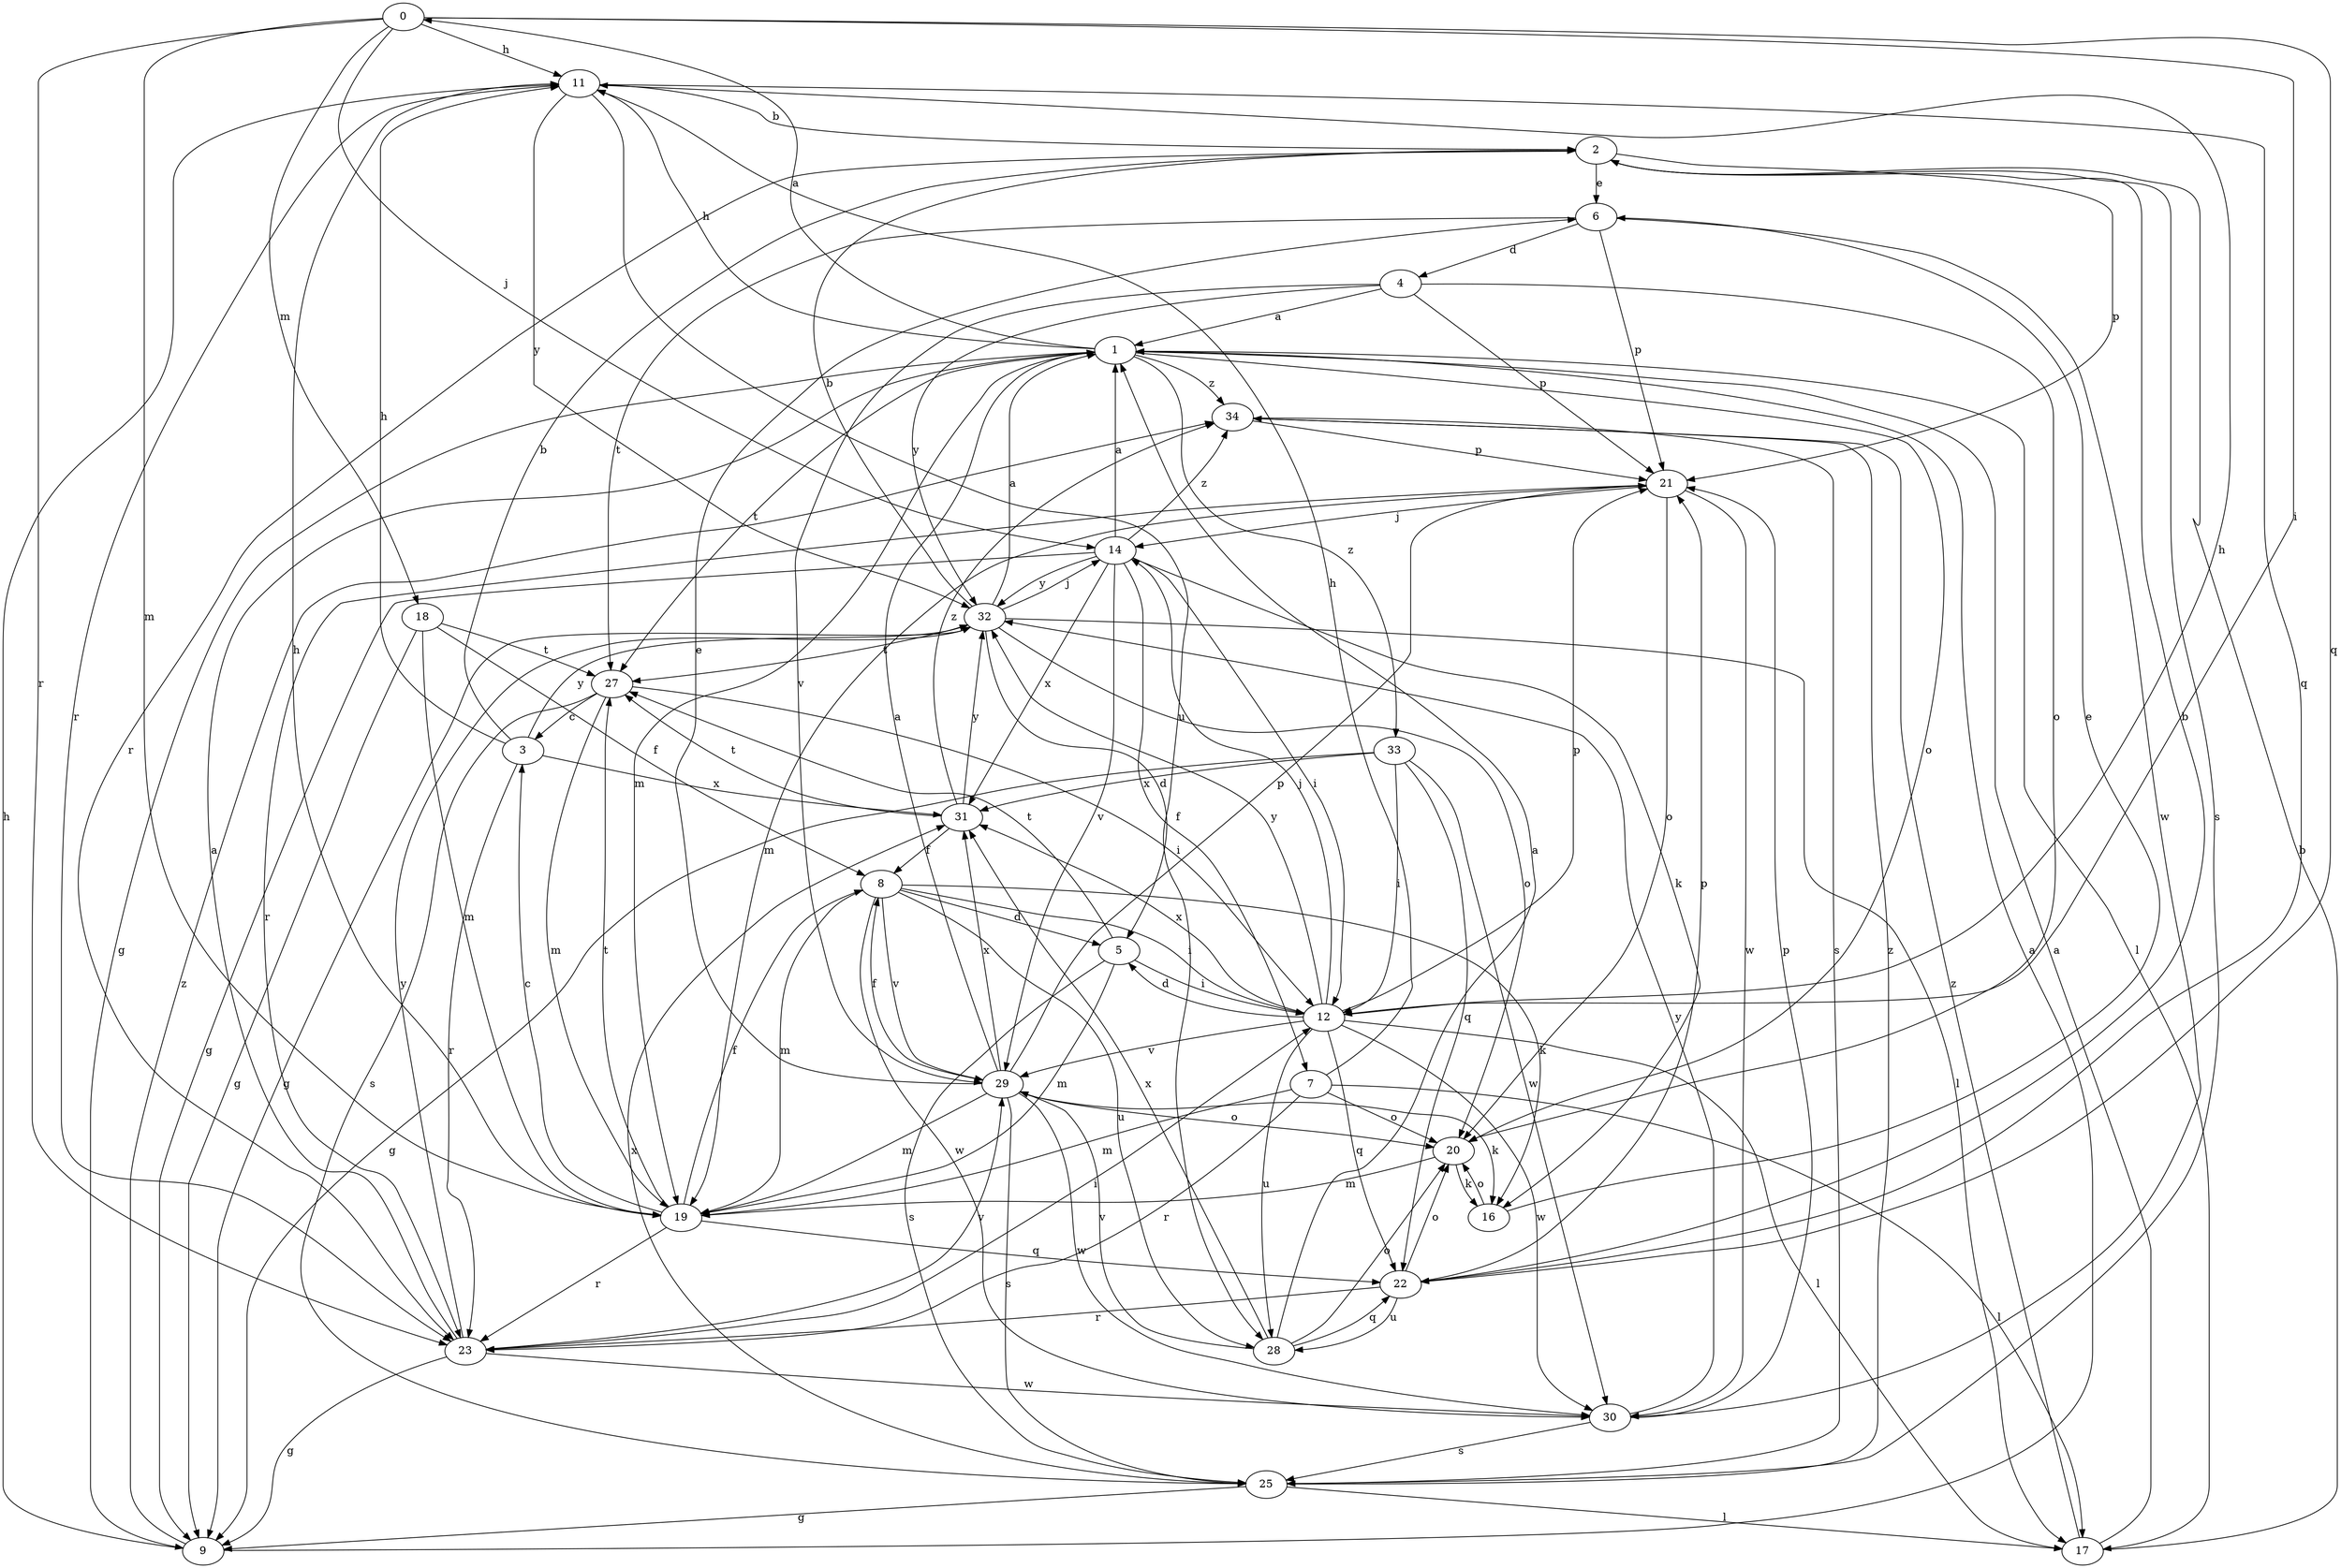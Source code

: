 strict digraph  {
0;
1;
2;
3;
4;
5;
6;
7;
8;
9;
11;
12;
14;
16;
17;
18;
19;
20;
21;
22;
23;
25;
27;
28;
29;
30;
31;
32;
33;
34;
0 -> 11  [label=h];
0 -> 12  [label=i];
0 -> 14  [label=j];
0 -> 18  [label=m];
0 -> 19  [label=m];
0 -> 22  [label=q];
0 -> 23  [label=r];
1 -> 0  [label=a];
1 -> 9  [label=g];
1 -> 11  [label=h];
1 -> 17  [label=l];
1 -> 19  [label=m];
1 -> 20  [label=o];
1 -> 27  [label=t];
1 -> 33  [label=z];
1 -> 34  [label=z];
2 -> 6  [label=e];
2 -> 21  [label=p];
2 -> 23  [label=r];
2 -> 25  [label=s];
3 -> 2  [label=b];
3 -> 11  [label=h];
3 -> 23  [label=r];
3 -> 31  [label=x];
3 -> 32  [label=y];
4 -> 1  [label=a];
4 -> 20  [label=o];
4 -> 21  [label=p];
4 -> 29  [label=v];
4 -> 32  [label=y];
5 -> 12  [label=i];
5 -> 19  [label=m];
5 -> 25  [label=s];
5 -> 27  [label=t];
6 -> 4  [label=d];
6 -> 21  [label=p];
6 -> 27  [label=t];
6 -> 30  [label=w];
7 -> 11  [label=h];
7 -> 17  [label=l];
7 -> 19  [label=m];
7 -> 20  [label=o];
7 -> 23  [label=r];
8 -> 5  [label=d];
8 -> 12  [label=i];
8 -> 16  [label=k];
8 -> 19  [label=m];
8 -> 28  [label=u];
8 -> 29  [label=v];
8 -> 30  [label=w];
9 -> 1  [label=a];
9 -> 11  [label=h];
9 -> 34  [label=z];
11 -> 2  [label=b];
11 -> 22  [label=q];
11 -> 23  [label=r];
11 -> 28  [label=u];
11 -> 32  [label=y];
12 -> 5  [label=d];
12 -> 11  [label=h];
12 -> 14  [label=j];
12 -> 17  [label=l];
12 -> 21  [label=p];
12 -> 22  [label=q];
12 -> 28  [label=u];
12 -> 29  [label=v];
12 -> 30  [label=w];
12 -> 31  [label=x];
12 -> 32  [label=y];
14 -> 1  [label=a];
14 -> 7  [label=f];
14 -> 9  [label=g];
14 -> 12  [label=i];
14 -> 16  [label=k];
14 -> 29  [label=v];
14 -> 31  [label=x];
14 -> 32  [label=y];
14 -> 34  [label=z];
16 -> 6  [label=e];
16 -> 20  [label=o];
17 -> 1  [label=a];
17 -> 2  [label=b];
17 -> 34  [label=z];
18 -> 8  [label=f];
18 -> 9  [label=g];
18 -> 19  [label=m];
18 -> 27  [label=t];
19 -> 3  [label=c];
19 -> 8  [label=f];
19 -> 11  [label=h];
19 -> 22  [label=q];
19 -> 23  [label=r];
19 -> 27  [label=t];
20 -> 16  [label=k];
20 -> 19  [label=m];
21 -> 14  [label=j];
21 -> 19  [label=m];
21 -> 20  [label=o];
21 -> 23  [label=r];
21 -> 30  [label=w];
22 -> 2  [label=b];
22 -> 20  [label=o];
22 -> 21  [label=p];
22 -> 23  [label=r];
22 -> 28  [label=u];
23 -> 1  [label=a];
23 -> 9  [label=g];
23 -> 12  [label=i];
23 -> 29  [label=v];
23 -> 30  [label=w];
23 -> 32  [label=y];
25 -> 9  [label=g];
25 -> 17  [label=l];
25 -> 31  [label=x];
25 -> 34  [label=z];
27 -> 3  [label=c];
27 -> 12  [label=i];
27 -> 19  [label=m];
27 -> 25  [label=s];
28 -> 1  [label=a];
28 -> 20  [label=o];
28 -> 22  [label=q];
28 -> 29  [label=v];
28 -> 31  [label=x];
29 -> 1  [label=a];
29 -> 6  [label=e];
29 -> 8  [label=f];
29 -> 16  [label=k];
29 -> 19  [label=m];
29 -> 20  [label=o];
29 -> 21  [label=p];
29 -> 25  [label=s];
29 -> 30  [label=w];
29 -> 31  [label=x];
30 -> 21  [label=p];
30 -> 25  [label=s];
30 -> 32  [label=y];
31 -> 8  [label=f];
31 -> 27  [label=t];
31 -> 32  [label=y];
31 -> 34  [label=z];
32 -> 1  [label=a];
32 -> 2  [label=b];
32 -> 5  [label=d];
32 -> 9  [label=g];
32 -> 14  [label=j];
32 -> 17  [label=l];
32 -> 20  [label=o];
32 -> 27  [label=t];
33 -> 9  [label=g];
33 -> 12  [label=i];
33 -> 22  [label=q];
33 -> 30  [label=w];
33 -> 31  [label=x];
34 -> 21  [label=p];
34 -> 25  [label=s];
}
